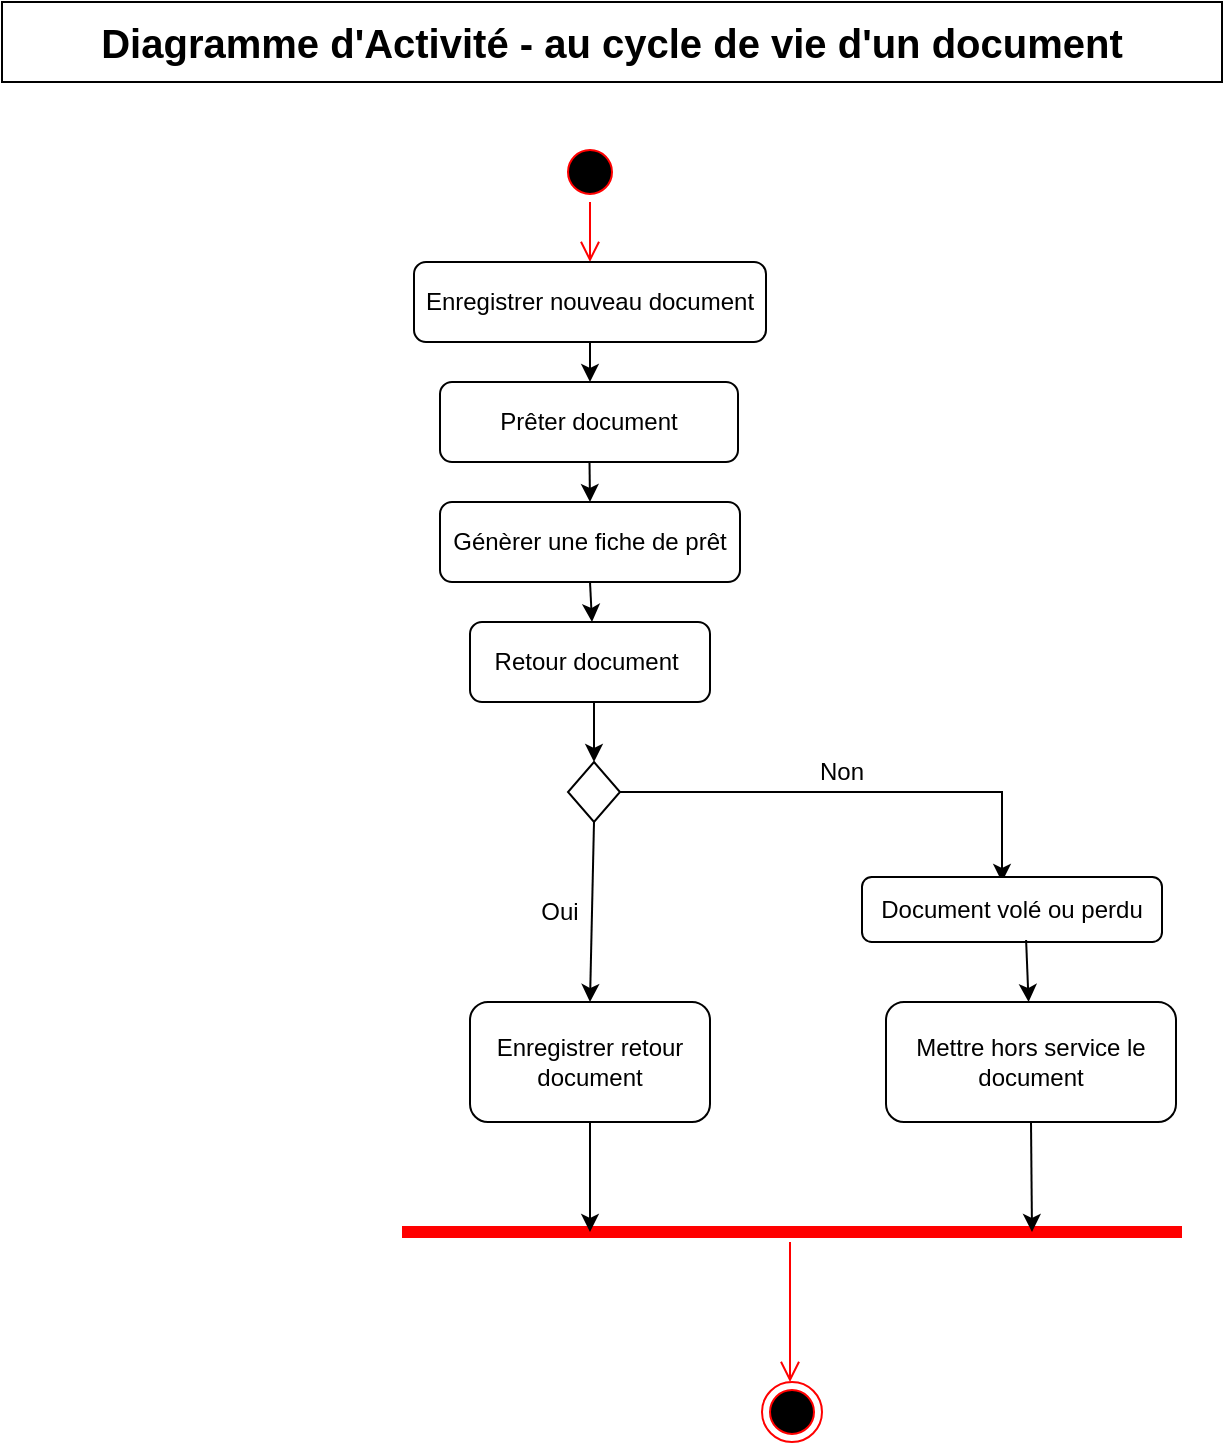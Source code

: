 <mxfile version="16.0.0" type="device"><diagram id="yjHkxPN_NyVxKJDNzqiQ" name="Page-1"><mxGraphModel dx="1421" dy="799" grid="1" gridSize="10" guides="1" tooltips="1" connect="1" arrows="1" fold="1" page="1" pageScale="1" pageWidth="827" pageHeight="1169" math="0" shadow="0"><root><mxCell id="0"/><mxCell id="1" parent="0"/><mxCell id="tKPgqitHFtqzmxrgTxL4-1" value="&lt;font style=&quot;font-size: 20px&quot;&gt;&lt;b&gt;Diagramme d'Activité - au cycle de vie d'un document&lt;/b&gt;&lt;/font&gt;" style="rounded=0;whiteSpace=wrap;html=1;fontSize=12;" parent="1" vertex="1"><mxGeometry x="120" y="10" width="610" height="40" as="geometry"/></mxCell><mxCell id="RxmBhVggp2os8d0OUV4s-1" value="" style="ellipse;html=1;shape=startState;fillColor=#000000;strokeColor=#ff0000;" vertex="1" parent="1"><mxGeometry x="399" y="80" width="30" height="30" as="geometry"/></mxCell><mxCell id="RxmBhVggp2os8d0OUV4s-2" value="" style="edgeStyle=orthogonalEdgeStyle;html=1;verticalAlign=bottom;endArrow=open;endSize=8;strokeColor=#ff0000;rounded=0;" edge="1" source="RxmBhVggp2os8d0OUV4s-1" parent="1"><mxGeometry relative="1" as="geometry"><mxPoint x="414" y="140" as="targetPoint"/></mxGeometry></mxCell><mxCell id="RxmBhVggp2os8d0OUV4s-3" value="Enregistrer nouveau document" style="rounded=1;whiteSpace=wrap;html=1;" vertex="1" parent="1"><mxGeometry x="326" y="140" width="176" height="40" as="geometry"/></mxCell><mxCell id="RxmBhVggp2os8d0OUV4s-4" value="Prêter document" style="rounded=1;whiteSpace=wrap;html=1;" vertex="1" parent="1"><mxGeometry x="339" y="200" width="149" height="40" as="geometry"/></mxCell><mxCell id="RxmBhVggp2os8d0OUV4s-5" value="" style="endArrow=classic;html=1;rounded=0;exitX=0.5;exitY=1;exitDx=0;exitDy=0;" edge="1" parent="1" source="RxmBhVggp2os8d0OUV4s-3"><mxGeometry width="50" height="50" relative="1" as="geometry"><mxPoint x="390" y="430" as="sourcePoint"/><mxPoint x="414" y="200" as="targetPoint"/></mxGeometry></mxCell><mxCell id="RxmBhVggp2os8d0OUV4s-6" value="" style="endArrow=classic;html=1;rounded=0;" edge="1" parent="1" source="RxmBhVggp2os8d0OUV4s-4"><mxGeometry width="50" height="50" relative="1" as="geometry"><mxPoint x="390" y="430" as="sourcePoint"/><mxPoint x="414" y="260" as="targetPoint"/></mxGeometry></mxCell><mxCell id="RxmBhVggp2os8d0OUV4s-7" value="Génèrer une fiche de prêt" style="rounded=1;whiteSpace=wrap;html=1;" vertex="1" parent="1"><mxGeometry x="339" y="260" width="150" height="40" as="geometry"/></mxCell><mxCell id="RxmBhVggp2os8d0OUV4s-8" value="" style="endArrow=classic;html=1;rounded=0;exitX=0.5;exitY=1;exitDx=0;exitDy=0;" edge="1" parent="1" source="RxmBhVggp2os8d0OUV4s-7"><mxGeometry width="50" height="50" relative="1" as="geometry"><mxPoint x="390" y="430" as="sourcePoint"/><mxPoint x="415" y="320" as="targetPoint"/></mxGeometry></mxCell><mxCell id="RxmBhVggp2os8d0OUV4s-10" value="Retour document&amp;nbsp;" style="rounded=1;whiteSpace=wrap;html=1;" vertex="1" parent="1"><mxGeometry x="354" y="320" width="120" height="40" as="geometry"/></mxCell><mxCell id="RxmBhVggp2os8d0OUV4s-11" value="" style="rhombus;whiteSpace=wrap;html=1;" vertex="1" parent="1"><mxGeometry x="403" y="390" width="26" height="30" as="geometry"/></mxCell><mxCell id="RxmBhVggp2os8d0OUV4s-12" value="" style="endArrow=classic;html=1;rounded=0;entryX=0.5;entryY=0;entryDx=0;entryDy=0;" edge="1" parent="1" target="RxmBhVggp2os8d0OUV4s-11"><mxGeometry width="50" height="50" relative="1" as="geometry"><mxPoint x="416" y="360" as="sourcePoint"/><mxPoint x="416" y="380" as="targetPoint"/></mxGeometry></mxCell><mxCell id="RxmBhVggp2os8d0OUV4s-13" value="" style="endArrow=classic;html=1;rounded=0;entryX=0.5;entryY=0;entryDx=0;entryDy=0;" edge="1" parent="1" target="RxmBhVggp2os8d0OUV4s-14"><mxGeometry width="50" height="50" relative="1" as="geometry"><mxPoint x="416" y="420" as="sourcePoint"/><mxPoint x="416" y="450" as="targetPoint"/></mxGeometry></mxCell><mxCell id="RxmBhVggp2os8d0OUV4s-14" value="Enregistrer retour document" style="rounded=1;whiteSpace=wrap;html=1;" vertex="1" parent="1"><mxGeometry x="354" y="510" width="120" height="60" as="geometry"/></mxCell><mxCell id="RxmBhVggp2os8d0OUV4s-15" value="Oui" style="text;html=1;strokeColor=none;fillColor=none;align=center;verticalAlign=middle;whiteSpace=wrap;rounded=0;" vertex="1" parent="1"><mxGeometry x="369" y="450" width="60" height="30" as="geometry"/></mxCell><mxCell id="RxmBhVggp2os8d0OUV4s-16" value="" style="endArrow=classic;html=1;rounded=0;exitX=1;exitY=0.5;exitDx=0;exitDy=0;" edge="1" parent="1" source="RxmBhVggp2os8d0OUV4s-11"><mxGeometry width="50" height="50" relative="1" as="geometry"><mxPoint x="390" y="420" as="sourcePoint"/><mxPoint x="620" y="450" as="targetPoint"/><Array as="points"><mxPoint x="620" y="405"/></Array></mxGeometry></mxCell><mxCell id="RxmBhVggp2os8d0OUV4s-17" value="Document volé ou perdu" style="rounded=1;whiteSpace=wrap;html=1;" vertex="1" parent="1"><mxGeometry x="550" y="447.5" width="150" height="32.5" as="geometry"/></mxCell><mxCell id="RxmBhVggp2os8d0OUV4s-18" value="Non" style="text;html=1;strokeColor=none;fillColor=none;align=center;verticalAlign=middle;whiteSpace=wrap;rounded=0;" vertex="1" parent="1"><mxGeometry x="510" y="380" width="60" height="30" as="geometry"/></mxCell><mxCell id="RxmBhVggp2os8d0OUV4s-19" value="" style="endArrow=classic;html=1;rounded=0;exitX=0.547;exitY=0.969;exitDx=0;exitDy=0;exitPerimeter=0;" edge="1" parent="1" source="RxmBhVggp2os8d0OUV4s-17" target="RxmBhVggp2os8d0OUV4s-20"><mxGeometry width="50" height="50" relative="1" as="geometry"><mxPoint x="625" y="480" as="sourcePoint"/><mxPoint x="625" y="520" as="targetPoint"/></mxGeometry></mxCell><mxCell id="RxmBhVggp2os8d0OUV4s-20" value="Mettre hors service le document" style="rounded=1;whiteSpace=wrap;html=1;" vertex="1" parent="1"><mxGeometry x="562" y="510" width="145" height="60" as="geometry"/></mxCell><mxCell id="RxmBhVggp2os8d0OUV4s-24" value="" style="shape=line;html=1;strokeWidth=6;strokeColor=#ff0000;" vertex="1" parent="1"><mxGeometry x="320" y="620" width="390" height="10" as="geometry"/></mxCell><mxCell id="RxmBhVggp2os8d0OUV4s-25" value="" style="edgeStyle=orthogonalEdgeStyle;html=1;verticalAlign=bottom;endArrow=open;endSize=8;strokeColor=#ff0000;rounded=0;" edge="1" source="RxmBhVggp2os8d0OUV4s-24" parent="1"><mxGeometry relative="1" as="geometry"><mxPoint x="514" y="700" as="targetPoint"/><Array as="points"><mxPoint x="514" y="625"/><mxPoint x="514" y="625"/></Array></mxGeometry></mxCell><mxCell id="RxmBhVggp2os8d0OUV4s-26" value="" style="endArrow=classic;html=1;rounded=0;exitX=0.5;exitY=1;exitDx=0;exitDy=0;" edge="1" parent="1" source="RxmBhVggp2os8d0OUV4s-14"><mxGeometry width="50" height="50" relative="1" as="geometry"><mxPoint x="390" y="410" as="sourcePoint"/><mxPoint x="414" y="625" as="targetPoint"/></mxGeometry></mxCell><mxCell id="RxmBhVggp2os8d0OUV4s-27" value="" style="endArrow=classic;html=1;rounded=0;exitX=0.5;exitY=1;exitDx=0;exitDy=0;" edge="1" parent="1" source="RxmBhVggp2os8d0OUV4s-20"><mxGeometry width="50" height="50" relative="1" as="geometry"><mxPoint x="390" y="410" as="sourcePoint"/><mxPoint x="635" y="625" as="targetPoint"/></mxGeometry></mxCell><mxCell id="RxmBhVggp2os8d0OUV4s-28" value="" style="ellipse;html=1;shape=endState;fillColor=#000000;strokeColor=#ff0000;" vertex="1" parent="1"><mxGeometry x="500" y="700" width="30" height="30" as="geometry"/></mxCell></root></mxGraphModel></diagram></mxfile>